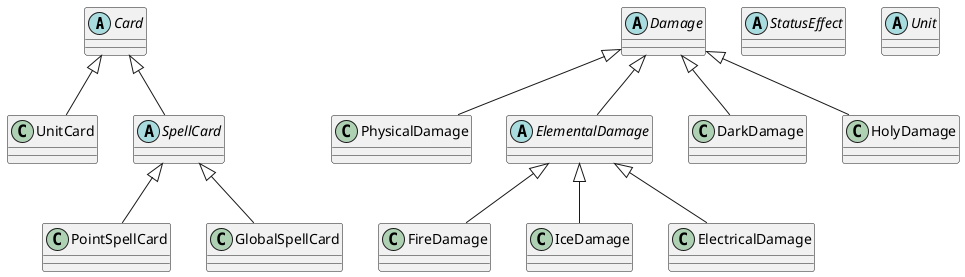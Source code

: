 @startuml
    abstract class Card{
        
    }
    class UnitCard{
    
    }
    abstract SpellCard{
        
    }
    class PointSpellCard{
        
    }
    class GlobalSpellCard{
        
    }
    
    abstract class Damage{
        
    }
    class PhysicalDamage{
        
    }
    abstract class ElementalDamage{
        
    }
    class FireDamage{
        
    }
    class IceDamage{
        
    }
    class ElectricalDamage{
        
    }
    
    class DarkDamage{
        
    }
    class HolyDamage{
        
    }
    
    abstract class StatusEffect{
    
    }
    
    abstract class Unit{
    
    }
    
    Damage <|-- ElementalDamage
    Damage <|-- DarkDamage
    Damage <|-- HolyDamage
    Damage <|-- PhysicalDamage
    ElementalDamage <|-- FireDamage
    ElementalDamage <|-- IceDamage
    ElementalDamage <|-- ElectricalDamage
    
    Card <|-- SpellCard
    Card <|-- UnitCard
    SpellCard <|-- GlobalSpellCard
    SpellCard <|-- PointSpellCard
    
@enduml